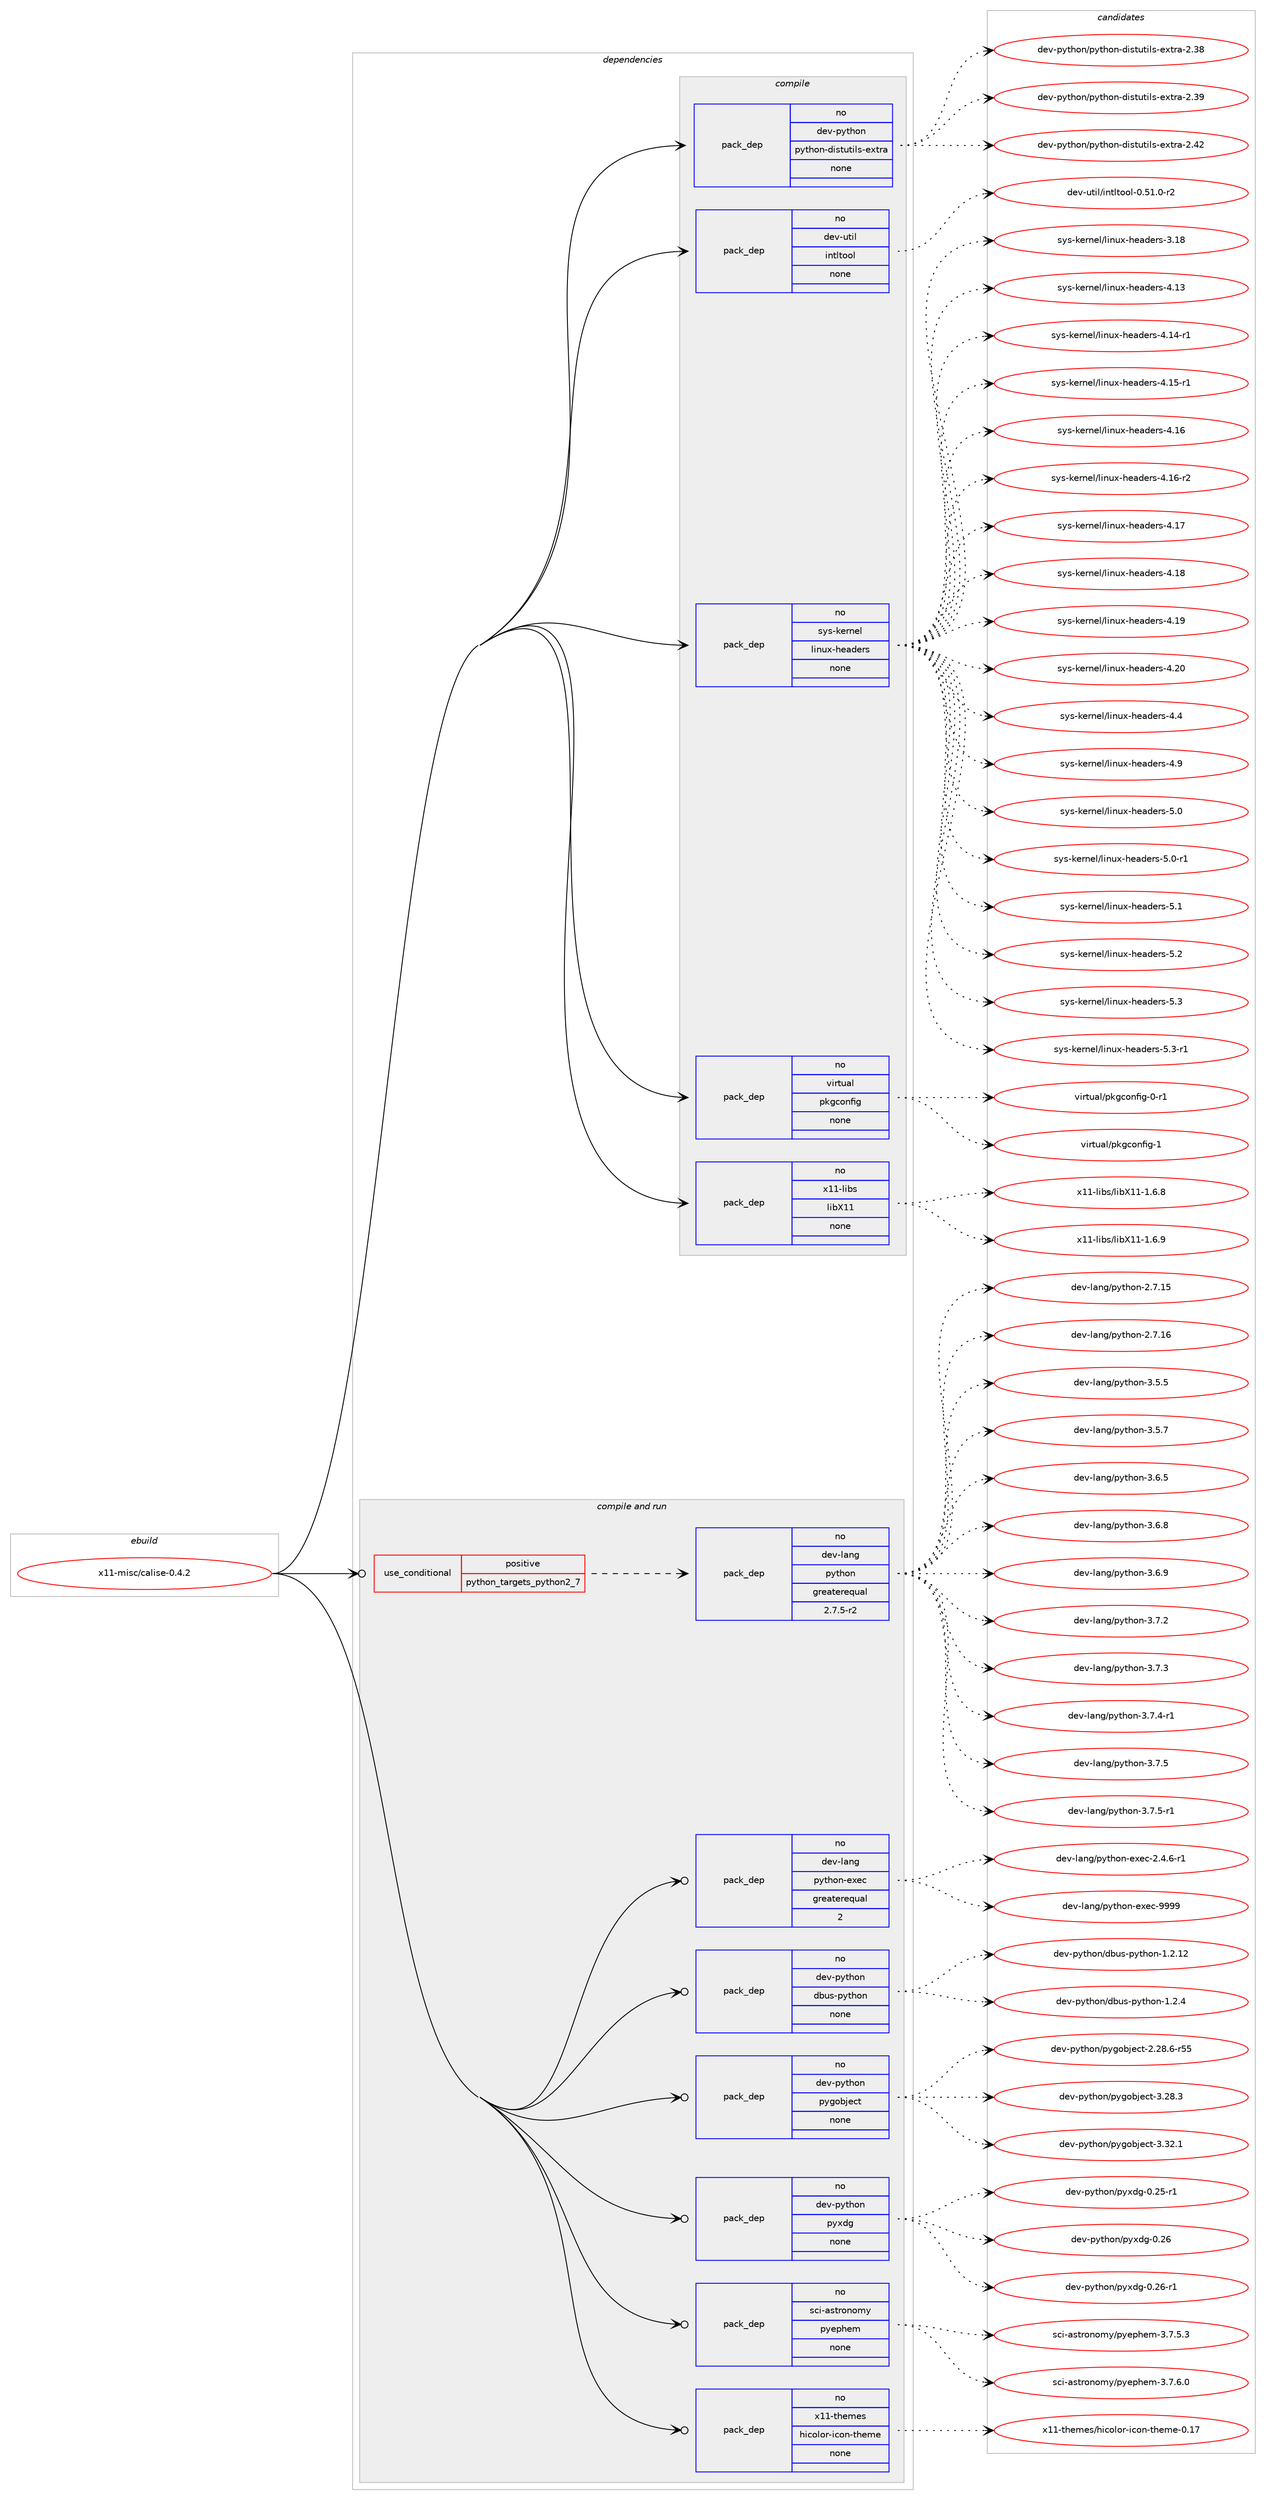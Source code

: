 digraph prolog {

# *************
# Graph options
# *************

newrank=true;
concentrate=true;
compound=true;
graph [rankdir=LR,fontname=Helvetica,fontsize=10,ranksep=1.5];#, ranksep=2.5, nodesep=0.2];
edge  [arrowhead=vee];
node  [fontname=Helvetica,fontsize=10];

# **********
# The ebuild
# **********

subgraph cluster_leftcol {
color=gray;
rank=same;
label=<<i>ebuild</i>>;
id [label="x11-misc/calise-0.4.2", color=red, width=4, href="../x11-misc/calise-0.4.2.svg"];
}

# ****************
# The dependencies
# ****************

subgraph cluster_midcol {
color=gray;
label=<<i>dependencies</i>>;
subgraph cluster_compile {
fillcolor="#eeeeee";
style=filled;
label=<<i>compile</i>>;
subgraph pack682133 {
dependency918463 [label=<<TABLE BORDER="0" CELLBORDER="1" CELLSPACING="0" CELLPADDING="4" WIDTH="220"><TR><TD ROWSPAN="6" CELLPADDING="30">pack_dep</TD></TR><TR><TD WIDTH="110">no</TD></TR><TR><TD>dev-python</TD></TR><TR><TD>python-distutils-extra</TD></TR><TR><TD>none</TD></TR><TR><TD></TD></TR></TABLE>>, shape=none, color=blue];
}
id:e -> dependency918463:w [weight=20,style="solid",arrowhead="vee"];
subgraph pack682134 {
dependency918464 [label=<<TABLE BORDER="0" CELLBORDER="1" CELLSPACING="0" CELLPADDING="4" WIDTH="220"><TR><TD ROWSPAN="6" CELLPADDING="30">pack_dep</TD></TR><TR><TD WIDTH="110">no</TD></TR><TR><TD>dev-util</TD></TR><TR><TD>intltool</TD></TR><TR><TD>none</TD></TR><TR><TD></TD></TR></TABLE>>, shape=none, color=blue];
}
id:e -> dependency918464:w [weight=20,style="solid",arrowhead="vee"];
subgraph pack682135 {
dependency918465 [label=<<TABLE BORDER="0" CELLBORDER="1" CELLSPACING="0" CELLPADDING="4" WIDTH="220"><TR><TD ROWSPAN="6" CELLPADDING="30">pack_dep</TD></TR><TR><TD WIDTH="110">no</TD></TR><TR><TD>sys-kernel</TD></TR><TR><TD>linux-headers</TD></TR><TR><TD>none</TD></TR><TR><TD></TD></TR></TABLE>>, shape=none, color=blue];
}
id:e -> dependency918465:w [weight=20,style="solid",arrowhead="vee"];
subgraph pack682136 {
dependency918466 [label=<<TABLE BORDER="0" CELLBORDER="1" CELLSPACING="0" CELLPADDING="4" WIDTH="220"><TR><TD ROWSPAN="6" CELLPADDING="30">pack_dep</TD></TR><TR><TD WIDTH="110">no</TD></TR><TR><TD>virtual</TD></TR><TR><TD>pkgconfig</TD></TR><TR><TD>none</TD></TR><TR><TD></TD></TR></TABLE>>, shape=none, color=blue];
}
id:e -> dependency918466:w [weight=20,style="solid",arrowhead="vee"];
subgraph pack682137 {
dependency918467 [label=<<TABLE BORDER="0" CELLBORDER="1" CELLSPACING="0" CELLPADDING="4" WIDTH="220"><TR><TD ROWSPAN="6" CELLPADDING="30">pack_dep</TD></TR><TR><TD WIDTH="110">no</TD></TR><TR><TD>x11-libs</TD></TR><TR><TD>libX11</TD></TR><TR><TD>none</TD></TR><TR><TD></TD></TR></TABLE>>, shape=none, color=blue];
}
id:e -> dependency918467:w [weight=20,style="solid",arrowhead="vee"];
}
subgraph cluster_compileandrun {
fillcolor="#eeeeee";
style=filled;
label=<<i>compile and run</i>>;
subgraph cond219688 {
dependency918468 [label=<<TABLE BORDER="0" CELLBORDER="1" CELLSPACING="0" CELLPADDING="4"><TR><TD ROWSPAN="3" CELLPADDING="10">use_conditional</TD></TR><TR><TD>positive</TD></TR><TR><TD>python_targets_python2_7</TD></TR></TABLE>>, shape=none, color=red];
subgraph pack682138 {
dependency918469 [label=<<TABLE BORDER="0" CELLBORDER="1" CELLSPACING="0" CELLPADDING="4" WIDTH="220"><TR><TD ROWSPAN="6" CELLPADDING="30">pack_dep</TD></TR><TR><TD WIDTH="110">no</TD></TR><TR><TD>dev-lang</TD></TR><TR><TD>python</TD></TR><TR><TD>greaterequal</TD></TR><TR><TD>2.7.5-r2</TD></TR></TABLE>>, shape=none, color=blue];
}
dependency918468:e -> dependency918469:w [weight=20,style="dashed",arrowhead="vee"];
}
id:e -> dependency918468:w [weight=20,style="solid",arrowhead="odotvee"];
subgraph pack682139 {
dependency918470 [label=<<TABLE BORDER="0" CELLBORDER="1" CELLSPACING="0" CELLPADDING="4" WIDTH="220"><TR><TD ROWSPAN="6" CELLPADDING="30">pack_dep</TD></TR><TR><TD WIDTH="110">no</TD></TR><TR><TD>dev-lang</TD></TR><TR><TD>python-exec</TD></TR><TR><TD>greaterequal</TD></TR><TR><TD>2</TD></TR></TABLE>>, shape=none, color=blue];
}
id:e -> dependency918470:w [weight=20,style="solid",arrowhead="odotvee"];
subgraph pack682140 {
dependency918471 [label=<<TABLE BORDER="0" CELLBORDER="1" CELLSPACING="0" CELLPADDING="4" WIDTH="220"><TR><TD ROWSPAN="6" CELLPADDING="30">pack_dep</TD></TR><TR><TD WIDTH="110">no</TD></TR><TR><TD>dev-python</TD></TR><TR><TD>dbus-python</TD></TR><TR><TD>none</TD></TR><TR><TD></TD></TR></TABLE>>, shape=none, color=blue];
}
id:e -> dependency918471:w [weight=20,style="solid",arrowhead="odotvee"];
subgraph pack682141 {
dependency918472 [label=<<TABLE BORDER="0" CELLBORDER="1" CELLSPACING="0" CELLPADDING="4" WIDTH="220"><TR><TD ROWSPAN="6" CELLPADDING="30">pack_dep</TD></TR><TR><TD WIDTH="110">no</TD></TR><TR><TD>dev-python</TD></TR><TR><TD>pygobject</TD></TR><TR><TD>none</TD></TR><TR><TD></TD></TR></TABLE>>, shape=none, color=blue];
}
id:e -> dependency918472:w [weight=20,style="solid",arrowhead="odotvee"];
subgraph pack682142 {
dependency918473 [label=<<TABLE BORDER="0" CELLBORDER="1" CELLSPACING="0" CELLPADDING="4" WIDTH="220"><TR><TD ROWSPAN="6" CELLPADDING="30">pack_dep</TD></TR><TR><TD WIDTH="110">no</TD></TR><TR><TD>dev-python</TD></TR><TR><TD>pyxdg</TD></TR><TR><TD>none</TD></TR><TR><TD></TD></TR></TABLE>>, shape=none, color=blue];
}
id:e -> dependency918473:w [weight=20,style="solid",arrowhead="odotvee"];
subgraph pack682143 {
dependency918474 [label=<<TABLE BORDER="0" CELLBORDER="1" CELLSPACING="0" CELLPADDING="4" WIDTH="220"><TR><TD ROWSPAN="6" CELLPADDING="30">pack_dep</TD></TR><TR><TD WIDTH="110">no</TD></TR><TR><TD>sci-astronomy</TD></TR><TR><TD>pyephem</TD></TR><TR><TD>none</TD></TR><TR><TD></TD></TR></TABLE>>, shape=none, color=blue];
}
id:e -> dependency918474:w [weight=20,style="solid",arrowhead="odotvee"];
subgraph pack682144 {
dependency918475 [label=<<TABLE BORDER="0" CELLBORDER="1" CELLSPACING="0" CELLPADDING="4" WIDTH="220"><TR><TD ROWSPAN="6" CELLPADDING="30">pack_dep</TD></TR><TR><TD WIDTH="110">no</TD></TR><TR><TD>x11-themes</TD></TR><TR><TD>hicolor-icon-theme</TD></TR><TR><TD>none</TD></TR><TR><TD></TD></TR></TABLE>>, shape=none, color=blue];
}
id:e -> dependency918475:w [weight=20,style="solid",arrowhead="odotvee"];
}
subgraph cluster_run {
fillcolor="#eeeeee";
style=filled;
label=<<i>run</i>>;
}
}

# **************
# The candidates
# **************

subgraph cluster_choices {
rank=same;
color=gray;
label=<<i>candidates</i>>;

subgraph choice682133 {
color=black;
nodesep=1;
choice10010111845112121116104111110471121211161041111104510010511511611711610510811545101120116114974550465156 [label="dev-python/python-distutils-extra-2.38", color=red, width=4,href="../dev-python/python-distutils-extra-2.38.svg"];
choice10010111845112121116104111110471121211161041111104510010511511611711610510811545101120116114974550465157 [label="dev-python/python-distutils-extra-2.39", color=red, width=4,href="../dev-python/python-distutils-extra-2.39.svg"];
choice10010111845112121116104111110471121211161041111104510010511511611711610510811545101120116114974550465250 [label="dev-python/python-distutils-extra-2.42", color=red, width=4,href="../dev-python/python-distutils-extra-2.42.svg"];
dependency918463:e -> choice10010111845112121116104111110471121211161041111104510010511511611711610510811545101120116114974550465156:w [style=dotted,weight="100"];
dependency918463:e -> choice10010111845112121116104111110471121211161041111104510010511511611711610510811545101120116114974550465157:w [style=dotted,weight="100"];
dependency918463:e -> choice10010111845112121116104111110471121211161041111104510010511511611711610510811545101120116114974550465250:w [style=dotted,weight="100"];
}
subgraph choice682134 {
color=black;
nodesep=1;
choice1001011184511711610510847105110116108116111111108454846534946484511450 [label="dev-util/intltool-0.51.0-r2", color=red, width=4,href="../dev-util/intltool-0.51.0-r2.svg"];
dependency918464:e -> choice1001011184511711610510847105110116108116111111108454846534946484511450:w [style=dotted,weight="100"];
}
subgraph choice682135 {
color=black;
nodesep=1;
choice115121115451071011141101011084710810511011712045104101971001011141154551464956 [label="sys-kernel/linux-headers-3.18", color=red, width=4,href="../sys-kernel/linux-headers-3.18.svg"];
choice115121115451071011141101011084710810511011712045104101971001011141154552464951 [label="sys-kernel/linux-headers-4.13", color=red, width=4,href="../sys-kernel/linux-headers-4.13.svg"];
choice1151211154510710111411010110847108105110117120451041019710010111411545524649524511449 [label="sys-kernel/linux-headers-4.14-r1", color=red, width=4,href="../sys-kernel/linux-headers-4.14-r1.svg"];
choice1151211154510710111411010110847108105110117120451041019710010111411545524649534511449 [label="sys-kernel/linux-headers-4.15-r1", color=red, width=4,href="../sys-kernel/linux-headers-4.15-r1.svg"];
choice115121115451071011141101011084710810511011712045104101971001011141154552464954 [label="sys-kernel/linux-headers-4.16", color=red, width=4,href="../sys-kernel/linux-headers-4.16.svg"];
choice1151211154510710111411010110847108105110117120451041019710010111411545524649544511450 [label="sys-kernel/linux-headers-4.16-r2", color=red, width=4,href="../sys-kernel/linux-headers-4.16-r2.svg"];
choice115121115451071011141101011084710810511011712045104101971001011141154552464955 [label="sys-kernel/linux-headers-4.17", color=red, width=4,href="../sys-kernel/linux-headers-4.17.svg"];
choice115121115451071011141101011084710810511011712045104101971001011141154552464956 [label="sys-kernel/linux-headers-4.18", color=red, width=4,href="../sys-kernel/linux-headers-4.18.svg"];
choice115121115451071011141101011084710810511011712045104101971001011141154552464957 [label="sys-kernel/linux-headers-4.19", color=red, width=4,href="../sys-kernel/linux-headers-4.19.svg"];
choice115121115451071011141101011084710810511011712045104101971001011141154552465048 [label="sys-kernel/linux-headers-4.20", color=red, width=4,href="../sys-kernel/linux-headers-4.20.svg"];
choice1151211154510710111411010110847108105110117120451041019710010111411545524652 [label="sys-kernel/linux-headers-4.4", color=red, width=4,href="../sys-kernel/linux-headers-4.4.svg"];
choice1151211154510710111411010110847108105110117120451041019710010111411545524657 [label="sys-kernel/linux-headers-4.9", color=red, width=4,href="../sys-kernel/linux-headers-4.9.svg"];
choice1151211154510710111411010110847108105110117120451041019710010111411545534648 [label="sys-kernel/linux-headers-5.0", color=red, width=4,href="../sys-kernel/linux-headers-5.0.svg"];
choice11512111545107101114110101108471081051101171204510410197100101114115455346484511449 [label="sys-kernel/linux-headers-5.0-r1", color=red, width=4,href="../sys-kernel/linux-headers-5.0-r1.svg"];
choice1151211154510710111411010110847108105110117120451041019710010111411545534649 [label="sys-kernel/linux-headers-5.1", color=red, width=4,href="../sys-kernel/linux-headers-5.1.svg"];
choice1151211154510710111411010110847108105110117120451041019710010111411545534650 [label="sys-kernel/linux-headers-5.2", color=red, width=4,href="../sys-kernel/linux-headers-5.2.svg"];
choice1151211154510710111411010110847108105110117120451041019710010111411545534651 [label="sys-kernel/linux-headers-5.3", color=red, width=4,href="../sys-kernel/linux-headers-5.3.svg"];
choice11512111545107101114110101108471081051101171204510410197100101114115455346514511449 [label="sys-kernel/linux-headers-5.3-r1", color=red, width=4,href="../sys-kernel/linux-headers-5.3-r1.svg"];
dependency918465:e -> choice115121115451071011141101011084710810511011712045104101971001011141154551464956:w [style=dotted,weight="100"];
dependency918465:e -> choice115121115451071011141101011084710810511011712045104101971001011141154552464951:w [style=dotted,weight="100"];
dependency918465:e -> choice1151211154510710111411010110847108105110117120451041019710010111411545524649524511449:w [style=dotted,weight="100"];
dependency918465:e -> choice1151211154510710111411010110847108105110117120451041019710010111411545524649534511449:w [style=dotted,weight="100"];
dependency918465:e -> choice115121115451071011141101011084710810511011712045104101971001011141154552464954:w [style=dotted,weight="100"];
dependency918465:e -> choice1151211154510710111411010110847108105110117120451041019710010111411545524649544511450:w [style=dotted,weight="100"];
dependency918465:e -> choice115121115451071011141101011084710810511011712045104101971001011141154552464955:w [style=dotted,weight="100"];
dependency918465:e -> choice115121115451071011141101011084710810511011712045104101971001011141154552464956:w [style=dotted,weight="100"];
dependency918465:e -> choice115121115451071011141101011084710810511011712045104101971001011141154552464957:w [style=dotted,weight="100"];
dependency918465:e -> choice115121115451071011141101011084710810511011712045104101971001011141154552465048:w [style=dotted,weight="100"];
dependency918465:e -> choice1151211154510710111411010110847108105110117120451041019710010111411545524652:w [style=dotted,weight="100"];
dependency918465:e -> choice1151211154510710111411010110847108105110117120451041019710010111411545524657:w [style=dotted,weight="100"];
dependency918465:e -> choice1151211154510710111411010110847108105110117120451041019710010111411545534648:w [style=dotted,weight="100"];
dependency918465:e -> choice11512111545107101114110101108471081051101171204510410197100101114115455346484511449:w [style=dotted,weight="100"];
dependency918465:e -> choice1151211154510710111411010110847108105110117120451041019710010111411545534649:w [style=dotted,weight="100"];
dependency918465:e -> choice1151211154510710111411010110847108105110117120451041019710010111411545534650:w [style=dotted,weight="100"];
dependency918465:e -> choice1151211154510710111411010110847108105110117120451041019710010111411545534651:w [style=dotted,weight="100"];
dependency918465:e -> choice11512111545107101114110101108471081051101171204510410197100101114115455346514511449:w [style=dotted,weight="100"];
}
subgraph choice682136 {
color=black;
nodesep=1;
choice11810511411611797108471121071039911111010210510345484511449 [label="virtual/pkgconfig-0-r1", color=red, width=4,href="../virtual/pkgconfig-0-r1.svg"];
choice1181051141161179710847112107103991111101021051034549 [label="virtual/pkgconfig-1", color=red, width=4,href="../virtual/pkgconfig-1.svg"];
dependency918466:e -> choice11810511411611797108471121071039911111010210510345484511449:w [style=dotted,weight="100"];
dependency918466:e -> choice1181051141161179710847112107103991111101021051034549:w [style=dotted,weight="100"];
}
subgraph choice682137 {
color=black;
nodesep=1;
choice120494945108105981154710810598884949454946544656 [label="x11-libs/libX11-1.6.8", color=red, width=4,href="../x11-libs/libX11-1.6.8.svg"];
choice120494945108105981154710810598884949454946544657 [label="x11-libs/libX11-1.6.9", color=red, width=4,href="../x11-libs/libX11-1.6.9.svg"];
dependency918467:e -> choice120494945108105981154710810598884949454946544656:w [style=dotted,weight="100"];
dependency918467:e -> choice120494945108105981154710810598884949454946544657:w [style=dotted,weight="100"];
}
subgraph choice682138 {
color=black;
nodesep=1;
choice10010111845108971101034711212111610411111045504655464953 [label="dev-lang/python-2.7.15", color=red, width=4,href="../dev-lang/python-2.7.15.svg"];
choice10010111845108971101034711212111610411111045504655464954 [label="dev-lang/python-2.7.16", color=red, width=4,href="../dev-lang/python-2.7.16.svg"];
choice100101118451089711010347112121116104111110455146534653 [label="dev-lang/python-3.5.5", color=red, width=4,href="../dev-lang/python-3.5.5.svg"];
choice100101118451089711010347112121116104111110455146534655 [label="dev-lang/python-3.5.7", color=red, width=4,href="../dev-lang/python-3.5.7.svg"];
choice100101118451089711010347112121116104111110455146544653 [label="dev-lang/python-3.6.5", color=red, width=4,href="../dev-lang/python-3.6.5.svg"];
choice100101118451089711010347112121116104111110455146544656 [label="dev-lang/python-3.6.8", color=red, width=4,href="../dev-lang/python-3.6.8.svg"];
choice100101118451089711010347112121116104111110455146544657 [label="dev-lang/python-3.6.9", color=red, width=4,href="../dev-lang/python-3.6.9.svg"];
choice100101118451089711010347112121116104111110455146554650 [label="dev-lang/python-3.7.2", color=red, width=4,href="../dev-lang/python-3.7.2.svg"];
choice100101118451089711010347112121116104111110455146554651 [label="dev-lang/python-3.7.3", color=red, width=4,href="../dev-lang/python-3.7.3.svg"];
choice1001011184510897110103471121211161041111104551465546524511449 [label="dev-lang/python-3.7.4-r1", color=red, width=4,href="../dev-lang/python-3.7.4-r1.svg"];
choice100101118451089711010347112121116104111110455146554653 [label="dev-lang/python-3.7.5", color=red, width=4,href="../dev-lang/python-3.7.5.svg"];
choice1001011184510897110103471121211161041111104551465546534511449 [label="dev-lang/python-3.7.5-r1", color=red, width=4,href="../dev-lang/python-3.7.5-r1.svg"];
dependency918469:e -> choice10010111845108971101034711212111610411111045504655464953:w [style=dotted,weight="100"];
dependency918469:e -> choice10010111845108971101034711212111610411111045504655464954:w [style=dotted,weight="100"];
dependency918469:e -> choice100101118451089711010347112121116104111110455146534653:w [style=dotted,weight="100"];
dependency918469:e -> choice100101118451089711010347112121116104111110455146534655:w [style=dotted,weight="100"];
dependency918469:e -> choice100101118451089711010347112121116104111110455146544653:w [style=dotted,weight="100"];
dependency918469:e -> choice100101118451089711010347112121116104111110455146544656:w [style=dotted,weight="100"];
dependency918469:e -> choice100101118451089711010347112121116104111110455146544657:w [style=dotted,weight="100"];
dependency918469:e -> choice100101118451089711010347112121116104111110455146554650:w [style=dotted,weight="100"];
dependency918469:e -> choice100101118451089711010347112121116104111110455146554651:w [style=dotted,weight="100"];
dependency918469:e -> choice1001011184510897110103471121211161041111104551465546524511449:w [style=dotted,weight="100"];
dependency918469:e -> choice100101118451089711010347112121116104111110455146554653:w [style=dotted,weight="100"];
dependency918469:e -> choice1001011184510897110103471121211161041111104551465546534511449:w [style=dotted,weight="100"];
}
subgraph choice682139 {
color=black;
nodesep=1;
choice10010111845108971101034711212111610411111045101120101994550465246544511449 [label="dev-lang/python-exec-2.4.6-r1", color=red, width=4,href="../dev-lang/python-exec-2.4.6-r1.svg"];
choice10010111845108971101034711212111610411111045101120101994557575757 [label="dev-lang/python-exec-9999", color=red, width=4,href="../dev-lang/python-exec-9999.svg"];
dependency918470:e -> choice10010111845108971101034711212111610411111045101120101994550465246544511449:w [style=dotted,weight="100"];
dependency918470:e -> choice10010111845108971101034711212111610411111045101120101994557575757:w [style=dotted,weight="100"];
}
subgraph choice682140 {
color=black;
nodesep=1;
choice1001011184511212111610411111047100981171154511212111610411111045494650464950 [label="dev-python/dbus-python-1.2.12", color=red, width=4,href="../dev-python/dbus-python-1.2.12.svg"];
choice10010111845112121116104111110471009811711545112121116104111110454946504652 [label="dev-python/dbus-python-1.2.4", color=red, width=4,href="../dev-python/dbus-python-1.2.4.svg"];
dependency918471:e -> choice1001011184511212111610411111047100981171154511212111610411111045494650464950:w [style=dotted,weight="100"];
dependency918471:e -> choice10010111845112121116104111110471009811711545112121116104111110454946504652:w [style=dotted,weight="100"];
}
subgraph choice682141 {
color=black;
nodesep=1;
choice1001011184511212111610411111047112121103111981061019911645504650564654451145353 [label="dev-python/pygobject-2.28.6-r55", color=red, width=4,href="../dev-python/pygobject-2.28.6-r55.svg"];
choice1001011184511212111610411111047112121103111981061019911645514650564651 [label="dev-python/pygobject-3.28.3", color=red, width=4,href="../dev-python/pygobject-3.28.3.svg"];
choice1001011184511212111610411111047112121103111981061019911645514651504649 [label="dev-python/pygobject-3.32.1", color=red, width=4,href="../dev-python/pygobject-3.32.1.svg"];
dependency918472:e -> choice1001011184511212111610411111047112121103111981061019911645504650564654451145353:w [style=dotted,weight="100"];
dependency918472:e -> choice1001011184511212111610411111047112121103111981061019911645514650564651:w [style=dotted,weight="100"];
dependency918472:e -> choice1001011184511212111610411111047112121103111981061019911645514651504649:w [style=dotted,weight="100"];
}
subgraph choice682142 {
color=black;
nodesep=1;
choice100101118451121211161041111104711212112010010345484650534511449 [label="dev-python/pyxdg-0.25-r1", color=red, width=4,href="../dev-python/pyxdg-0.25-r1.svg"];
choice10010111845112121116104111110471121211201001034548465054 [label="dev-python/pyxdg-0.26", color=red, width=4,href="../dev-python/pyxdg-0.26.svg"];
choice100101118451121211161041111104711212112010010345484650544511449 [label="dev-python/pyxdg-0.26-r1", color=red, width=4,href="../dev-python/pyxdg-0.26-r1.svg"];
dependency918473:e -> choice100101118451121211161041111104711212112010010345484650534511449:w [style=dotted,weight="100"];
dependency918473:e -> choice10010111845112121116104111110471121211201001034548465054:w [style=dotted,weight="100"];
dependency918473:e -> choice100101118451121211161041111104711212112010010345484650544511449:w [style=dotted,weight="100"];
}
subgraph choice682143 {
color=black;
nodesep=1;
choice115991054597115116114111110111109121471121211011121041011094551465546534651 [label="sci-astronomy/pyephem-3.7.5.3", color=red, width=4,href="../sci-astronomy/pyephem-3.7.5.3.svg"];
choice115991054597115116114111110111109121471121211011121041011094551465546544648 [label="sci-astronomy/pyephem-3.7.6.0", color=red, width=4,href="../sci-astronomy/pyephem-3.7.6.0.svg"];
dependency918474:e -> choice115991054597115116114111110111109121471121211011121041011094551465546534651:w [style=dotted,weight="100"];
dependency918474:e -> choice115991054597115116114111110111109121471121211011121041011094551465546544648:w [style=dotted,weight="100"];
}
subgraph choice682144 {
color=black;
nodesep=1;
choice12049494511610410110910111547104105991111081111144510599111110451161041011091014548464955 [label="x11-themes/hicolor-icon-theme-0.17", color=red, width=4,href="../x11-themes/hicolor-icon-theme-0.17.svg"];
dependency918475:e -> choice12049494511610410110910111547104105991111081111144510599111110451161041011091014548464955:w [style=dotted,weight="100"];
}
}

}

